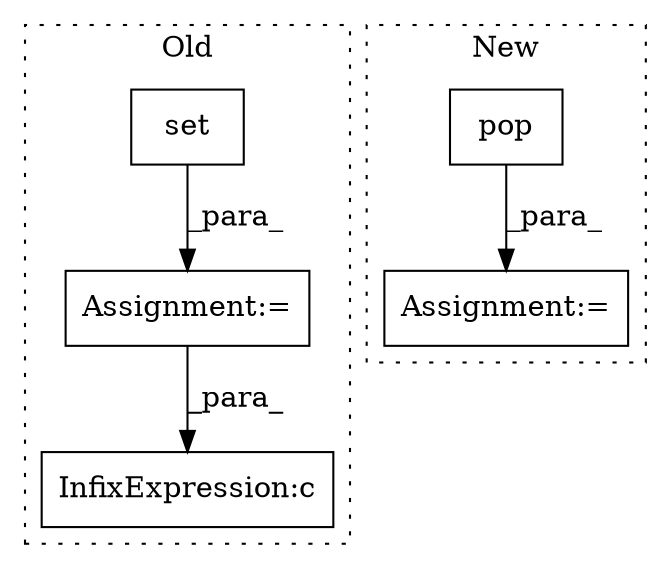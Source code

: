 digraph G {
subgraph cluster0 {
1 [label="set" a="32" s="2619" l="5" shape="box"];
3 [label="Assignment:=" a="7" s="2618" l="1" shape="box"];
5 [label="InfixExpression:c" a="27" s="6264" l="4" shape="box"];
label = "Old";
style="dotted";
}
subgraph cluster1 {
2 [label="pop" a="32" s="6266,6271" l="4,1" shape="box"];
4 [label="Assignment:=" a="7" s="6975" l="1" shape="box"];
label = "New";
style="dotted";
}
1 -> 3 [label="_para_"];
2 -> 4 [label="_para_"];
3 -> 5 [label="_para_"];
}